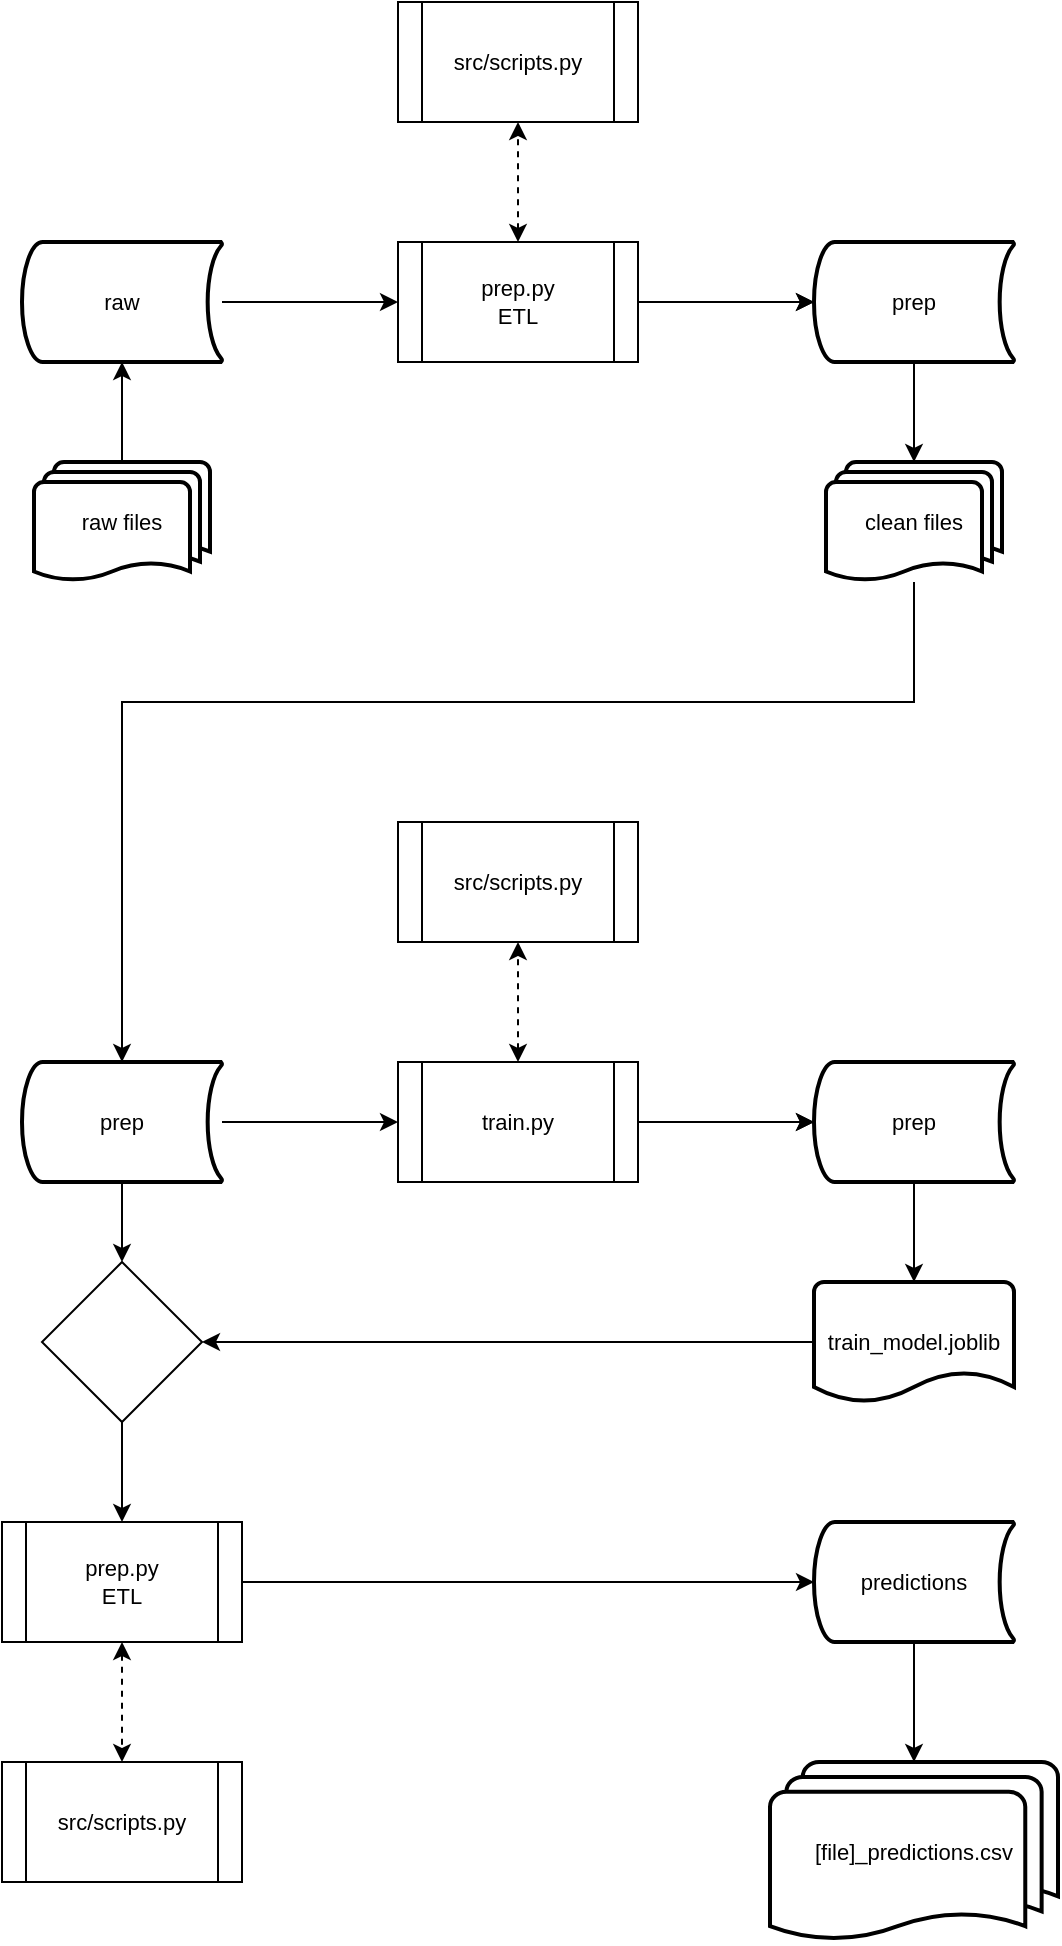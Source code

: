 <mxfile version="23.1.5" type="device">
  <diagram name="Página-1" id="FPsZZBQrPHzei5Uk8WKl">
    <mxGraphModel dx="1434" dy="844" grid="1" gridSize="10" guides="1" tooltips="1" connect="1" arrows="1" fold="1" page="1" pageScale="1" pageWidth="827" pageHeight="1169" math="0" shadow="0">
      <root>
        <mxCell id="0" />
        <mxCell id="1" parent="0" />
        <mxCell id="IT-KUPOSkaaKSR2KjbaR-30" value="" style="group;fontSize=11;" parent="1" vertex="1" connectable="0">
          <mxGeometry x="44" y="60" width="496" height="290" as="geometry" />
        </mxCell>
        <mxCell id="IT-KUPOSkaaKSR2KjbaR-2" value="raw files" style="strokeWidth=2;html=1;shape=mxgraph.flowchart.multi-document;whiteSpace=wrap;fontSize=11;" parent="IT-KUPOSkaaKSR2KjbaR-30" vertex="1">
          <mxGeometry x="6" y="230" width="88" height="60" as="geometry" />
        </mxCell>
        <mxCell id="IT-KUPOSkaaKSR2KjbaR-3" value="raw" style="strokeWidth=2;html=1;shape=mxgraph.flowchart.stored_data;whiteSpace=wrap;fontSize=11;" parent="IT-KUPOSkaaKSR2KjbaR-30" vertex="1">
          <mxGeometry y="120" width="100" height="60" as="geometry" />
        </mxCell>
        <mxCell id="IT-KUPOSkaaKSR2KjbaR-5" value="prep.py&lt;br style=&quot;font-size: 11px;&quot;&gt;ETL" style="shape=process;whiteSpace=wrap;html=1;backgroundOutline=1;fontSize=11;" parent="IT-KUPOSkaaKSR2KjbaR-30" vertex="1">
          <mxGeometry x="188" y="120" width="120" height="60" as="geometry" />
        </mxCell>
        <mxCell id="IT-KUPOSkaaKSR2KjbaR-7" value="prep" style="strokeWidth=2;html=1;shape=mxgraph.flowchart.stored_data;whiteSpace=wrap;fontSize=11;" parent="IT-KUPOSkaaKSR2KjbaR-30" vertex="1">
          <mxGeometry x="396" y="120" width="100" height="60" as="geometry" />
        </mxCell>
        <mxCell id="IT-KUPOSkaaKSR2KjbaR-8" value="clean files" style="strokeWidth=2;html=1;shape=mxgraph.flowchart.multi-document;whiteSpace=wrap;fontSize=11;" parent="IT-KUPOSkaaKSR2KjbaR-30" vertex="1">
          <mxGeometry x="402" y="230" width="88" height="60" as="geometry" />
        </mxCell>
        <mxCell id="IT-KUPOSkaaKSR2KjbaR-9" value="" style="endArrow=classic;html=1;rounded=0;fontSize=11;" parent="IT-KUPOSkaaKSR2KjbaR-30" source="IT-KUPOSkaaKSR2KjbaR-2" target="IT-KUPOSkaaKSR2KjbaR-3" edge="1">
          <mxGeometry width="50" height="50" relative="1" as="geometry">
            <mxPoint x="346" y="400" as="sourcePoint" />
            <mxPoint x="396" y="350" as="targetPoint" />
          </mxGeometry>
        </mxCell>
        <mxCell id="IT-KUPOSkaaKSR2KjbaR-10" value="" style="endArrow=classic;html=1;rounded=0;fontSize=11;" parent="IT-KUPOSkaaKSR2KjbaR-30" source="IT-KUPOSkaaKSR2KjbaR-3" target="IT-KUPOSkaaKSR2KjbaR-5" edge="1">
          <mxGeometry width="50" height="50" relative="1" as="geometry">
            <mxPoint x="86" y="150" as="sourcePoint" />
            <mxPoint x="136" y="100" as="targetPoint" />
          </mxGeometry>
        </mxCell>
        <mxCell id="IT-KUPOSkaaKSR2KjbaR-13" value="" style="edgeStyle=orthogonalEdgeStyle;rounded=0;orthogonalLoop=1;jettySize=auto;html=1;fontSize=11;" parent="IT-KUPOSkaaKSR2KjbaR-30" source="IT-KUPOSkaaKSR2KjbaR-5" target="IT-KUPOSkaaKSR2KjbaR-7" edge="1">
          <mxGeometry relative="1" as="geometry" />
        </mxCell>
        <mxCell id="IT-KUPOSkaaKSR2KjbaR-11" value="" style="endArrow=classic;html=1;rounded=0;fontSize=11;" parent="IT-KUPOSkaaKSR2KjbaR-30" source="IT-KUPOSkaaKSR2KjbaR-5" target="IT-KUPOSkaaKSR2KjbaR-7" edge="1">
          <mxGeometry width="50" height="50" relative="1" as="geometry">
            <mxPoint x="306" y="320" as="sourcePoint" />
            <mxPoint x="356" y="270" as="targetPoint" />
          </mxGeometry>
        </mxCell>
        <mxCell id="IT-KUPOSkaaKSR2KjbaR-12" value="" style="endArrow=classic;html=1;rounded=0;fontSize=11;" parent="IT-KUPOSkaaKSR2KjbaR-30" source="IT-KUPOSkaaKSR2KjbaR-7" target="IT-KUPOSkaaKSR2KjbaR-8" edge="1">
          <mxGeometry width="50" height="50" relative="1" as="geometry">
            <mxPoint x="256" y="420" as="sourcePoint" />
            <mxPoint x="306" y="370" as="targetPoint" />
          </mxGeometry>
        </mxCell>
        <mxCell id="IT-KUPOSkaaKSR2KjbaR-15" value="src/scripts.py" style="shape=process;whiteSpace=wrap;html=1;backgroundOutline=1;fontSize=11;" parent="IT-KUPOSkaaKSR2KjbaR-30" vertex="1">
          <mxGeometry x="188" width="120" height="60" as="geometry" />
        </mxCell>
        <mxCell id="IT-KUPOSkaaKSR2KjbaR-16" value="" style="endArrow=classic;startArrow=classic;html=1;rounded=0;fontSize=11;dashed=1" parent="IT-KUPOSkaaKSR2KjbaR-30" source="IT-KUPOSkaaKSR2KjbaR-5" target="IT-KUPOSkaaKSR2KjbaR-15" edge="1">
          <mxGeometry width="50" height="50" relative="1" as="geometry">
            <mxPoint x="196" y="360" as="sourcePoint" />
            <mxPoint x="246" y="310" as="targetPoint" />
          </mxGeometry>
        </mxCell>
        <mxCell id="IT-KUPOSkaaKSR2KjbaR-18" value="prep" style="strokeWidth=2;html=1;shape=mxgraph.flowchart.stored_data;whiteSpace=wrap;container=0;fontSize=11;" parent="1" vertex="1">
          <mxGeometry x="44" y="590" width="100" height="60" as="geometry" />
        </mxCell>
        <mxCell id="IT-KUPOSkaaKSR2KjbaR-20" value="train.py" style="shape=process;whiteSpace=wrap;html=1;backgroundOutline=1;container=0;fontSize=11;" parent="1" vertex="1">
          <mxGeometry x="232" y="590" width="120" height="60" as="geometry" />
        </mxCell>
        <mxCell id="IT-KUPOSkaaKSR2KjbaR-21" value="prep" style="strokeWidth=2;html=1;shape=mxgraph.flowchart.stored_data;whiteSpace=wrap;container=0;fontSize=11;" parent="1" vertex="1">
          <mxGeometry x="440" y="590" width="100" height="60" as="geometry" />
        </mxCell>
        <mxCell id="IT-KUPOSkaaKSR2KjbaR-23" value="" style="endArrow=classic;html=1;rounded=0;fontSize=11;edgeStyle=orthogonalEdgeStyle;" parent="1" source="IT-KUPOSkaaKSR2KjbaR-8" target="IT-KUPOSkaaKSR2KjbaR-18" edge="1">
          <mxGeometry width="50" height="50" relative="1" as="geometry">
            <mxPoint x="94" y="630" as="sourcePoint" />
            <mxPoint x="440" y="750" as="targetPoint" />
            <Array as="points">
              <mxPoint x="490" y="410" />
              <mxPoint x="94" y="410" />
            </Array>
          </mxGeometry>
        </mxCell>
        <mxCell id="IT-KUPOSkaaKSR2KjbaR-24" value="" style="endArrow=classic;html=1;rounded=0;fontSize=11;" parent="1" source="IT-KUPOSkaaKSR2KjbaR-18" target="IT-KUPOSkaaKSR2KjbaR-20" edge="1">
          <mxGeometry width="50" height="50" relative="1" as="geometry">
            <mxPoint x="130" y="550" as="sourcePoint" />
            <mxPoint x="180" y="500" as="targetPoint" />
          </mxGeometry>
        </mxCell>
        <mxCell id="IT-KUPOSkaaKSR2KjbaR-19" value="" style="edgeStyle=orthogonalEdgeStyle;rounded=0;orthogonalLoop=1;jettySize=auto;html=1;fontSize=11;" parent="1" source="IT-KUPOSkaaKSR2KjbaR-20" target="IT-KUPOSkaaKSR2KjbaR-21" edge="1">
          <mxGeometry relative="1" as="geometry" />
        </mxCell>
        <mxCell id="IT-KUPOSkaaKSR2KjbaR-25" value="" style="endArrow=classic;html=1;rounded=0;fontSize=11;" parent="1" source="IT-KUPOSkaaKSR2KjbaR-20" target="IT-KUPOSkaaKSR2KjbaR-21" edge="1">
          <mxGeometry width="50" height="50" relative="1" as="geometry">
            <mxPoint x="350" y="720" as="sourcePoint" />
            <mxPoint x="400" y="670" as="targetPoint" />
          </mxGeometry>
        </mxCell>
        <mxCell id="IT-KUPOSkaaKSR2KjbaR-26" value="" style="endArrow=classic;html=1;rounded=0;fontSize=11;" parent="1" source="IT-KUPOSkaaKSR2KjbaR-21" target="IT-KUPOSkaaKSR2KjbaR-31" edge="1">
          <mxGeometry width="50" height="50" relative="1" as="geometry">
            <mxPoint x="300" y="820" as="sourcePoint" />
            <mxPoint x="490" y="630" as="targetPoint" />
          </mxGeometry>
        </mxCell>
        <mxCell id="IT-KUPOSkaaKSR2KjbaR-27" value="src/scripts.py" style="shape=process;whiteSpace=wrap;html=1;backgroundOutline=1;container=0;fontSize=11;" parent="1" vertex="1">
          <mxGeometry x="232" y="470" width="120" height="60" as="geometry" />
        </mxCell>
        <mxCell id="IT-KUPOSkaaKSR2KjbaR-28" value="" style="endArrow=classic;startArrow=classic;html=1;rounded=0;fontSize=11;dashed=1" parent="1" source="IT-KUPOSkaaKSR2KjbaR-20" target="IT-KUPOSkaaKSR2KjbaR-27" edge="1">
          <mxGeometry width="50" height="50" relative="1" as="geometry">
            <mxPoint x="240" y="760" as="sourcePoint" />
            <mxPoint x="290" y="710" as="targetPoint" />
          </mxGeometry>
        </mxCell>
        <mxCell id="IT-KUPOSkaaKSR2KjbaR-31" value="train_model.joblib" style="strokeWidth=2;html=1;shape=mxgraph.flowchart.document2;whiteSpace=wrap;size=0.25;fontSize=11;" parent="1" vertex="1">
          <mxGeometry x="440" y="700" width="100" height="60" as="geometry" />
        </mxCell>
        <mxCell id="f8EWw45bTdJCkcaQZ4kH-4" value="prep.py&lt;br style=&quot;font-size: 11px;&quot;&gt;ETL" style="shape=process;whiteSpace=wrap;html=1;backgroundOutline=1;fontSize=11;" vertex="1" parent="1">
          <mxGeometry x="34" y="820" width="120" height="60" as="geometry" />
        </mxCell>
        <mxCell id="f8EWw45bTdJCkcaQZ4kH-5" value="predictions" style="strokeWidth=2;html=1;shape=mxgraph.flowchart.stored_data;whiteSpace=wrap;fontSize=11;" vertex="1" parent="1">
          <mxGeometry x="440" y="820" width="100" height="60" as="geometry" />
        </mxCell>
        <mxCell id="f8EWw45bTdJCkcaQZ4kH-6" value="[file]_predictions.csv" style="strokeWidth=2;html=1;shape=mxgraph.flowchart.multi-document;whiteSpace=wrap;fontSize=11;" vertex="1" parent="1">
          <mxGeometry x="418" y="940" width="144" height="90" as="geometry" />
        </mxCell>
        <mxCell id="f8EWw45bTdJCkcaQZ4kH-8" value="" style="endArrow=classic;html=1;rounded=0;fontSize=11;" edge="1" parent="1" source="f8EWw45bTdJCkcaQZ4kH-16" target="f8EWw45bTdJCkcaQZ4kH-4">
          <mxGeometry width="50" height="50" relative="1" as="geometry">
            <mxPoint x="150" y="980" as="sourcePoint" />
            <mxPoint x="186" y="930" as="targetPoint" />
          </mxGeometry>
        </mxCell>
        <mxCell id="f8EWw45bTdJCkcaQZ4kH-10" value="" style="endArrow=classic;html=1;rounded=0;fontSize=11;" edge="1" parent="1" source="f8EWw45bTdJCkcaQZ4kH-4" target="f8EWw45bTdJCkcaQZ4kH-5">
          <mxGeometry width="50" height="50" relative="1" as="geometry">
            <mxPoint x="356" y="1030" as="sourcePoint" />
            <mxPoint x="406" y="980" as="targetPoint" />
          </mxGeometry>
        </mxCell>
        <mxCell id="f8EWw45bTdJCkcaQZ4kH-11" value="" style="endArrow=classic;html=1;rounded=0;fontSize=11;" edge="1" parent="1" source="f8EWw45bTdJCkcaQZ4kH-5" target="f8EWw45bTdJCkcaQZ4kH-6">
          <mxGeometry width="50" height="50" relative="1" as="geometry">
            <mxPoint x="306" y="1130" as="sourcePoint" />
            <mxPoint x="356" y="1080" as="targetPoint" />
          </mxGeometry>
        </mxCell>
        <mxCell id="f8EWw45bTdJCkcaQZ4kH-12" value="src/scripts.py" style="shape=process;whiteSpace=wrap;html=1;backgroundOutline=1;fontSize=11;" vertex="1" parent="1">
          <mxGeometry x="34" y="940" width="120" height="60" as="geometry" />
        </mxCell>
        <mxCell id="f8EWw45bTdJCkcaQZ4kH-13" value="" style="endArrow=classic;startArrow=classic;html=1;rounded=0;fontSize=11;dashed=1" edge="1" parent="1" source="f8EWw45bTdJCkcaQZ4kH-4" target="f8EWw45bTdJCkcaQZ4kH-12">
          <mxGeometry width="50" height="50" relative="1" as="geometry">
            <mxPoint x="246" y="1070" as="sourcePoint" />
            <mxPoint x="296" y="1020" as="targetPoint" />
          </mxGeometry>
        </mxCell>
        <mxCell id="f8EWw45bTdJCkcaQZ4kH-15" value="" style="endArrow=classic;html=1;rounded=0;fontSize=11;entryX=1;entryY=0.5;entryDx=0;entryDy=0;edgeStyle=orthogonalEdgeStyle;" edge="1" parent="1" source="IT-KUPOSkaaKSR2KjbaR-31" target="f8EWw45bTdJCkcaQZ4kH-16">
          <mxGeometry width="50" height="50" relative="1" as="geometry">
            <mxPoint x="556" y="760" as="sourcePoint" />
            <mxPoint x="160" y="1000" as="targetPoint" />
          </mxGeometry>
        </mxCell>
        <mxCell id="f8EWw45bTdJCkcaQZ4kH-16" value="" style="rhombus;whiteSpace=wrap;html=1;" vertex="1" parent="1">
          <mxGeometry x="54" y="690" width="80" height="80" as="geometry" />
        </mxCell>
        <mxCell id="f8EWw45bTdJCkcaQZ4kH-18" value="" style="endArrow=classic;html=1;rounded=0;" edge="1" parent="1" source="IT-KUPOSkaaKSR2KjbaR-18" target="f8EWw45bTdJCkcaQZ4kH-16">
          <mxGeometry width="50" height="50" relative="1" as="geometry">
            <mxPoint x="60" y="770" as="sourcePoint" />
            <mxPoint x="110" y="720" as="targetPoint" />
          </mxGeometry>
        </mxCell>
      </root>
    </mxGraphModel>
  </diagram>
</mxfile>
